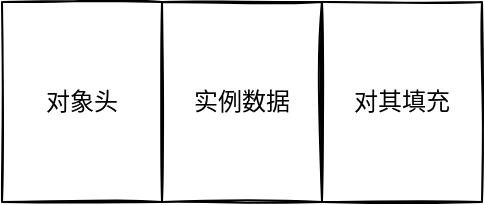 <mxfile version="20.5.1" type="github">
  <diagram id="s18CkrGor9Ns0kfeX24G" name="第 1 页">
    <mxGraphModel dx="1038" dy="571" grid="1" gridSize="10" guides="1" tooltips="1" connect="1" arrows="1" fold="1" page="1" pageScale="1" pageWidth="827" pageHeight="1169" math="0" shadow="0">
      <root>
        <mxCell id="0" />
        <mxCell id="1" parent="0" />
        <mxCell id="OYdIh6SWeQjIjL63hNTJ-1" value="对象头" style="rounded=0;whiteSpace=wrap;html=1;sketch=1;" vertex="1" parent="1">
          <mxGeometry x="120" y="180" width="80" height="100" as="geometry" />
        </mxCell>
        <mxCell id="OYdIh6SWeQjIjL63hNTJ-2" value="实例数据" style="rounded=0;whiteSpace=wrap;html=1;sketch=1;" vertex="1" parent="1">
          <mxGeometry x="200" y="180" width="80" height="100" as="geometry" />
        </mxCell>
        <mxCell id="OYdIh6SWeQjIjL63hNTJ-3" value="&lt;font face=&quot;Comic Sans MS&quot;&gt;对其填充&lt;/font&gt;" style="rounded=0;whiteSpace=wrap;html=1;sketch=1;" vertex="1" parent="1">
          <mxGeometry x="280" y="180" width="80" height="100" as="geometry" />
        </mxCell>
      </root>
    </mxGraphModel>
  </diagram>
</mxfile>
